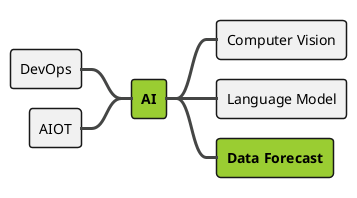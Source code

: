 @startmindmap

!theme toy
Skinparam sequenceArrowThickness 3
skinparam ParticipantPadding 7
skinparam BoxPadding 10
skinparam actorStyle awesome
skinparam LegendBorderThickness 3
skinparam backgroundColor transparent



+[#yellowgreen] **AI**
-- DevOps
-- AIOT
++ Computer Vision
++ Language Model
++[#yellowgreen] **Data Forecast**
@endmindmap